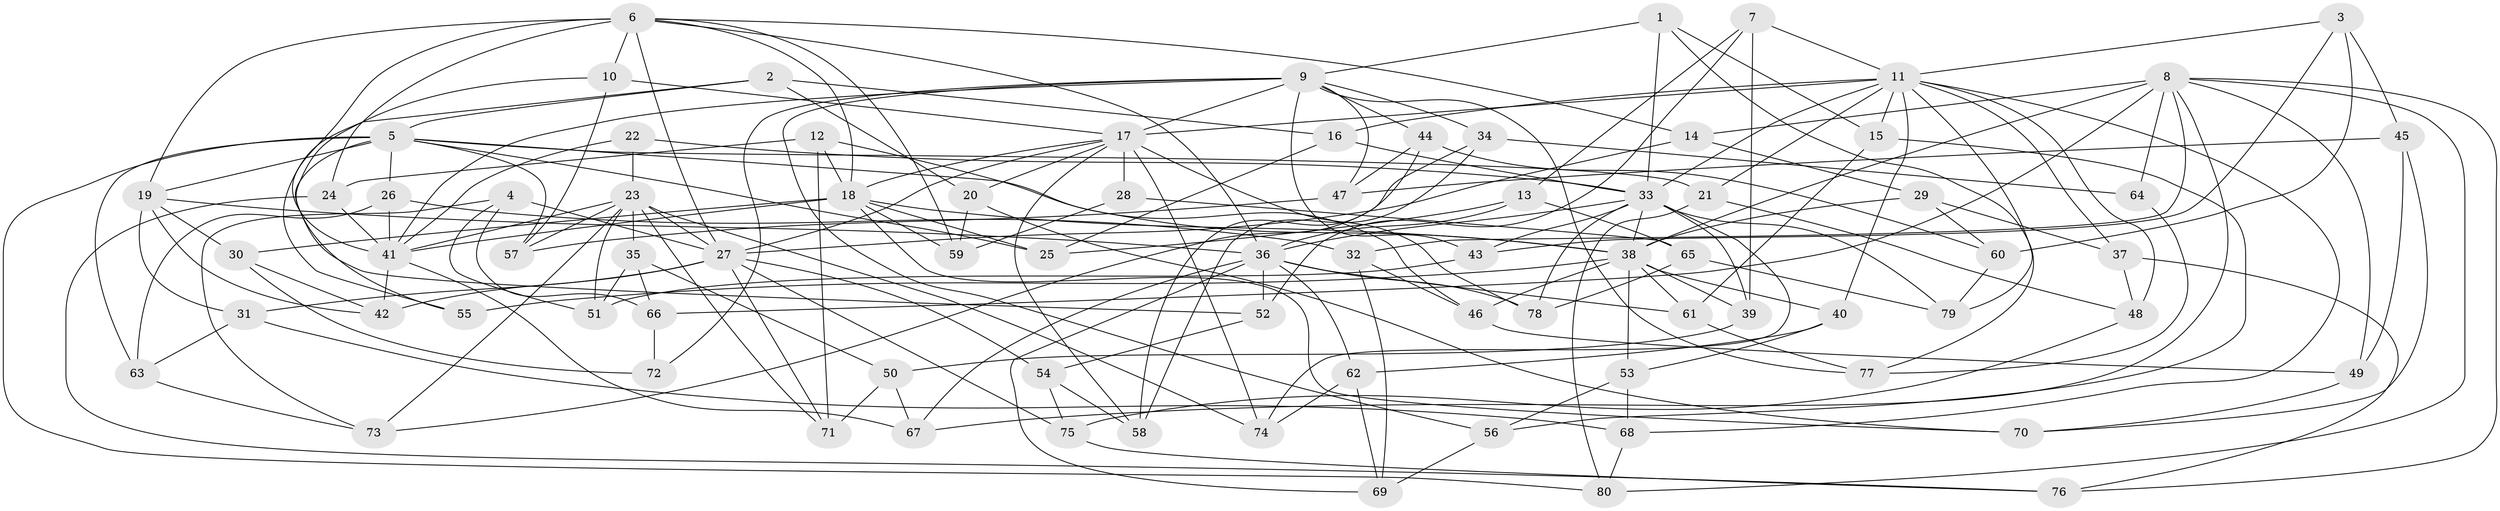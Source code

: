 // original degree distribution, {4: 1.0}
// Generated by graph-tools (version 1.1) at 2025/53/03/04/25 22:53:49]
// undirected, 80 vertices, 197 edges
graph export_dot {
  node [color=gray90,style=filled];
  1;
  2;
  3;
  4;
  5;
  6;
  7;
  8;
  9;
  10;
  11;
  12;
  13;
  14;
  15;
  16;
  17;
  18;
  19;
  20;
  21;
  22;
  23;
  24;
  25;
  26;
  27;
  28;
  29;
  30;
  31;
  32;
  33;
  34;
  35;
  36;
  37;
  38;
  39;
  40;
  41;
  42;
  43;
  44;
  45;
  46;
  47;
  48;
  49;
  50;
  51;
  52;
  53;
  54;
  55;
  56;
  57;
  58;
  59;
  60;
  61;
  62;
  63;
  64;
  65;
  66;
  67;
  68;
  69;
  70;
  71;
  72;
  73;
  74;
  75;
  76;
  77;
  78;
  79;
  80;
  1 -- 9 [weight=1.0];
  1 -- 15 [weight=1.0];
  1 -- 33 [weight=1.0];
  1 -- 77 [weight=1.0];
  2 -- 5 [weight=1.0];
  2 -- 16 [weight=1.0];
  2 -- 20 [weight=1.0];
  2 -- 55 [weight=1.0];
  3 -- 11 [weight=1.0];
  3 -- 43 [weight=1.0];
  3 -- 45 [weight=1.0];
  3 -- 60 [weight=1.0];
  4 -- 27 [weight=1.0];
  4 -- 51 [weight=1.0];
  4 -- 66 [weight=1.0];
  4 -- 73 [weight=1.0];
  5 -- 19 [weight=3.0];
  5 -- 21 [weight=1.0];
  5 -- 25 [weight=1.0];
  5 -- 26 [weight=1.0];
  5 -- 38 [weight=1.0];
  5 -- 55 [weight=1.0];
  5 -- 57 [weight=1.0];
  5 -- 63 [weight=1.0];
  5 -- 80 [weight=1.0];
  6 -- 10 [weight=1.0];
  6 -- 14 [weight=1.0];
  6 -- 18 [weight=2.0];
  6 -- 19 [weight=1.0];
  6 -- 24 [weight=1.0];
  6 -- 27 [weight=1.0];
  6 -- 36 [weight=1.0];
  6 -- 41 [weight=3.0];
  6 -- 59 [weight=1.0];
  7 -- 11 [weight=1.0];
  7 -- 13 [weight=1.0];
  7 -- 39 [weight=1.0];
  7 -- 52 [weight=1.0];
  8 -- 14 [weight=1.0];
  8 -- 32 [weight=1.0];
  8 -- 38 [weight=1.0];
  8 -- 49 [weight=1.0];
  8 -- 64 [weight=2.0];
  8 -- 66 [weight=1.0];
  8 -- 67 [weight=1.0];
  8 -- 76 [weight=1.0];
  8 -- 80 [weight=1.0];
  9 -- 17 [weight=2.0];
  9 -- 34 [weight=1.0];
  9 -- 41 [weight=1.0];
  9 -- 43 [weight=1.0];
  9 -- 44 [weight=1.0];
  9 -- 47 [weight=1.0];
  9 -- 56 [weight=1.0];
  9 -- 72 [weight=2.0];
  9 -- 77 [weight=1.0];
  10 -- 17 [weight=1.0];
  10 -- 52 [weight=1.0];
  10 -- 57 [weight=1.0];
  11 -- 15 [weight=1.0];
  11 -- 16 [weight=1.0];
  11 -- 17 [weight=1.0];
  11 -- 21 [weight=1.0];
  11 -- 33 [weight=1.0];
  11 -- 37 [weight=1.0];
  11 -- 40 [weight=1.0];
  11 -- 48 [weight=1.0];
  11 -- 68 [weight=1.0];
  11 -- 79 [weight=1.0];
  12 -- 18 [weight=1.0];
  12 -- 24 [weight=1.0];
  12 -- 46 [weight=1.0];
  12 -- 71 [weight=1.0];
  13 -- 25 [weight=1.0];
  13 -- 36 [weight=1.0];
  13 -- 65 [weight=1.0];
  14 -- 27 [weight=1.0];
  14 -- 29 [weight=1.0];
  15 -- 56 [weight=1.0];
  15 -- 61 [weight=1.0];
  16 -- 25 [weight=1.0];
  16 -- 33 [weight=1.0];
  17 -- 18 [weight=1.0];
  17 -- 20 [weight=1.0];
  17 -- 27 [weight=1.0];
  17 -- 28 [weight=2.0];
  17 -- 58 [weight=1.0];
  17 -- 74 [weight=1.0];
  17 -- 78 [weight=1.0];
  18 -- 25 [weight=1.0];
  18 -- 30 [weight=1.0];
  18 -- 38 [weight=1.0];
  18 -- 41 [weight=1.0];
  18 -- 59 [weight=1.0];
  18 -- 70 [weight=1.0];
  19 -- 30 [weight=1.0];
  19 -- 31 [weight=1.0];
  19 -- 36 [weight=3.0];
  19 -- 42 [weight=1.0];
  20 -- 59 [weight=1.0];
  20 -- 70 [weight=1.0];
  21 -- 48 [weight=1.0];
  21 -- 80 [weight=1.0];
  22 -- 23 [weight=1.0];
  22 -- 33 [weight=2.0];
  22 -- 41 [weight=1.0];
  23 -- 27 [weight=1.0];
  23 -- 35 [weight=1.0];
  23 -- 41 [weight=2.0];
  23 -- 51 [weight=1.0];
  23 -- 57 [weight=1.0];
  23 -- 71 [weight=1.0];
  23 -- 73 [weight=1.0];
  23 -- 74 [weight=1.0];
  24 -- 41 [weight=1.0];
  24 -- 76 [weight=1.0];
  26 -- 32 [weight=1.0];
  26 -- 41 [weight=1.0];
  26 -- 63 [weight=1.0];
  27 -- 31 [weight=1.0];
  27 -- 42 [weight=1.0];
  27 -- 54 [weight=1.0];
  27 -- 71 [weight=1.0];
  27 -- 75 [weight=1.0];
  28 -- 59 [weight=1.0];
  28 -- 65 [weight=1.0];
  29 -- 37 [weight=1.0];
  29 -- 38 [weight=1.0];
  29 -- 60 [weight=1.0];
  30 -- 42 [weight=1.0];
  30 -- 72 [weight=1.0];
  31 -- 63 [weight=1.0];
  31 -- 68 [weight=1.0];
  32 -- 46 [weight=1.0];
  32 -- 69 [weight=1.0];
  33 -- 36 [weight=1.0];
  33 -- 38 [weight=1.0];
  33 -- 39 [weight=1.0];
  33 -- 43 [weight=1.0];
  33 -- 74 [weight=1.0];
  33 -- 78 [weight=1.0];
  33 -- 79 [weight=1.0];
  34 -- 58 [weight=1.0];
  34 -- 64 [weight=1.0];
  34 -- 73 [weight=1.0];
  35 -- 50 [weight=1.0];
  35 -- 51 [weight=1.0];
  35 -- 66 [weight=1.0];
  36 -- 52 [weight=1.0];
  36 -- 61 [weight=1.0];
  36 -- 62 [weight=1.0];
  36 -- 67 [weight=1.0];
  36 -- 69 [weight=1.0];
  36 -- 78 [weight=1.0];
  37 -- 48 [weight=1.0];
  37 -- 76 [weight=1.0];
  38 -- 39 [weight=1.0];
  38 -- 40 [weight=1.0];
  38 -- 46 [weight=1.0];
  38 -- 53 [weight=1.0];
  38 -- 55 [weight=2.0];
  38 -- 61 [weight=1.0];
  39 -- 50 [weight=1.0];
  40 -- 53 [weight=1.0];
  40 -- 62 [weight=1.0];
  41 -- 42 [weight=1.0];
  41 -- 67 [weight=1.0];
  43 -- 51 [weight=1.0];
  44 -- 47 [weight=1.0];
  44 -- 58 [weight=1.0];
  44 -- 60 [weight=1.0];
  45 -- 47 [weight=1.0];
  45 -- 49 [weight=1.0];
  45 -- 70 [weight=1.0];
  46 -- 49 [weight=1.0];
  47 -- 57 [weight=1.0];
  48 -- 75 [weight=1.0];
  49 -- 70 [weight=1.0];
  50 -- 67 [weight=1.0];
  50 -- 71 [weight=1.0];
  52 -- 54 [weight=1.0];
  53 -- 56 [weight=1.0];
  53 -- 68 [weight=1.0];
  54 -- 58 [weight=1.0];
  54 -- 75 [weight=1.0];
  56 -- 69 [weight=1.0];
  60 -- 79 [weight=1.0];
  61 -- 77 [weight=1.0];
  62 -- 69 [weight=1.0];
  62 -- 74 [weight=1.0];
  63 -- 73 [weight=1.0];
  64 -- 77 [weight=1.0];
  65 -- 78 [weight=1.0];
  65 -- 79 [weight=1.0];
  66 -- 72 [weight=1.0];
  68 -- 80 [weight=1.0];
  75 -- 76 [weight=1.0];
}
